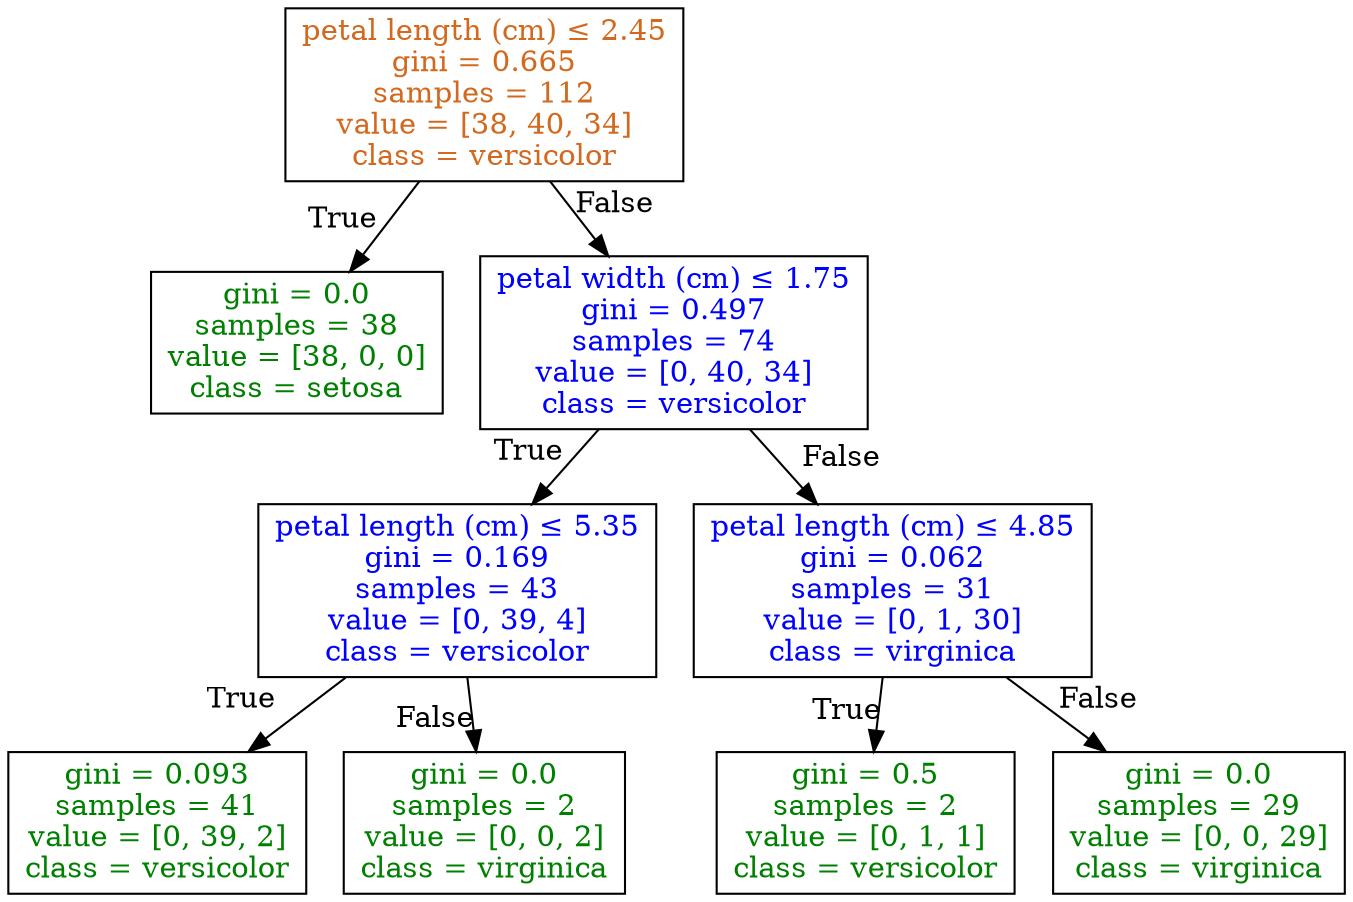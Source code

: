digraph Tree {
node [shape=box,style=filled,fillcolor="#FFFFFF"] ;
0 [label=<<FONT COLOR="#D2691E">petal length (cm) &le; 2.45<br/>gini = 0.665<br/>samples = 112<br/>value = [38, 40, 34]<br/>class = versicolor</FONT>>] ;
1 [label=<<FONT COLOR="#008000">gini = 0.0<br/>samples = 38<br/>value = [38, 0, 0]<br/>class = setosa</FONT>>] ;
0 -> 1 [labeldistance=2.5, labelangle=45, headlabel="True"] ;
2 [label=<<FONT COLOR="#0000FF">petal width (cm) &le; 1.75<br/>gini = 0.497<br/>samples = 74<br/>value = [0, 40, 34]<br/>class = versicolor</FONT>>] ;
0 -> 2 [labeldistance=2.5, labelangle=-45, headlabel="False"] ;
3 [label=<<FONT COLOR="#0000FF">petal length (cm) &le; 5.35<br/>gini = 0.169<br/>samples = 43<br/>value = [0, 39, 4]<br/>class = versicolor</FONT>>] ;
2 -> 3 [labeldistance=2.5, labelangle=45, headlabel="True"] ;
4 [label=<<FONT COLOR="#008000">gini = 0.093<br/>samples = 41<br/>value = [0, 39, 2]<br/>class = versicolor</FONT>>] ;
3 -> 4 [labeldistance=2.5, labelangle=60, headlabel="True"];
5 [label=<<FONT COLOR="#008000">gini = 0.0<br/>samples = 2<br/>value = [0, 0, 2]<br/>class = virginica</FONT>>] ;
3 -> 5 [labeldistance=2.5, labelangle=45, headlabel="False"] ;
6 [label=<<FONT COLOR="#0000FF">petal length (cm) &le; 4.85<br/>gini = 0.062<br/>samples = 31<br/>value = [0, 1, 30]<br/>class = virginica</FONT>>] ;
2 -> 6 [labeldistance=2.5, labelangle=-70, headlabel="False"];
7 [label=<<FONT COLOR="#008000">gini = 0.5<br/>samples = 2<br/>value = [0, 1, 1]<br/>class = versicolor</FONT>>] ;
6 -> 7 [labeldistance=2.3, labelangle=40, headlabel="True"] ;
8 [label=<<FONT COLOR="#008000">gini = 0.0<br/>samples = 29<br/>value = [0, 0, 29]<br/>class = virginica</FONT>>] ;
6 -> 8 [labeldistance=2.5, labelangle=-45, headlabel="False"];
}
